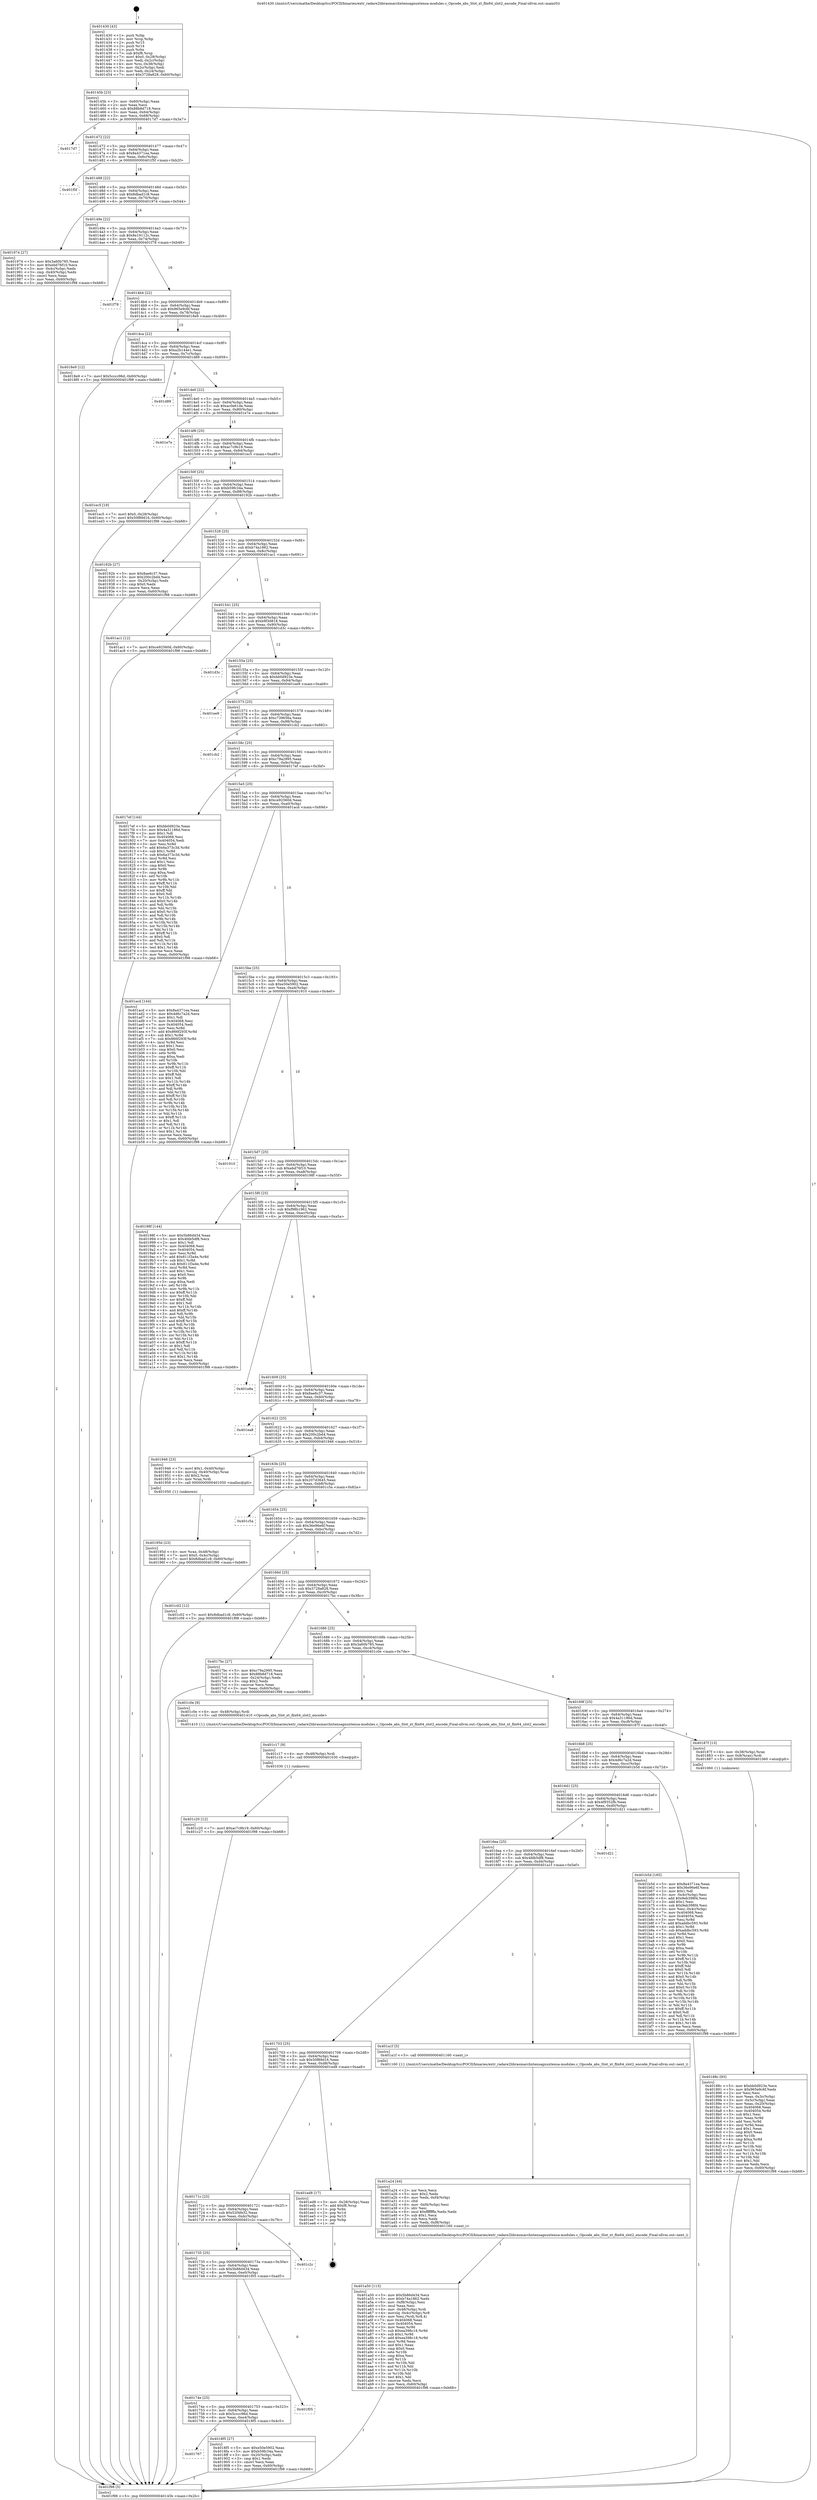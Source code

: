 digraph "0x401430" {
  label = "0x401430 (/mnt/c/Users/mathe/Desktop/tcc/POCII/binaries/extr_radare2librasmarchxtensagnuxtensa-modules.c_Opcode_abs_Slot_xt_flix64_slot2_encode_Final-ollvm.out::main(0))"
  labelloc = "t"
  node[shape=record]

  Entry [label="",width=0.3,height=0.3,shape=circle,fillcolor=black,style=filled]
  "0x40145b" [label="{
     0x40145b [23]\l
     | [instrs]\l
     &nbsp;&nbsp;0x40145b \<+3\>: mov -0x60(%rbp),%eax\l
     &nbsp;&nbsp;0x40145e \<+2\>: mov %eax,%ecx\l
     &nbsp;&nbsp;0x401460 \<+6\>: sub $0x88b8d718,%ecx\l
     &nbsp;&nbsp;0x401466 \<+3\>: mov %eax,-0x64(%rbp)\l
     &nbsp;&nbsp;0x401469 \<+3\>: mov %ecx,-0x68(%rbp)\l
     &nbsp;&nbsp;0x40146c \<+6\>: je 00000000004017d7 \<main+0x3a7\>\l
  }"]
  "0x4017d7" [label="{
     0x4017d7\l
  }", style=dashed]
  "0x401472" [label="{
     0x401472 [22]\l
     | [instrs]\l
     &nbsp;&nbsp;0x401472 \<+5\>: jmp 0000000000401477 \<main+0x47\>\l
     &nbsp;&nbsp;0x401477 \<+3\>: mov -0x64(%rbp),%eax\l
     &nbsp;&nbsp;0x40147a \<+5\>: sub $0x8a4371ea,%eax\l
     &nbsp;&nbsp;0x40147f \<+3\>: mov %eax,-0x6c(%rbp)\l
     &nbsp;&nbsp;0x401482 \<+6\>: je 0000000000401f5f \<main+0xb2f\>\l
  }"]
  Exit [label="",width=0.3,height=0.3,shape=circle,fillcolor=black,style=filled,peripheries=2]
  "0x401f5f" [label="{
     0x401f5f\l
  }", style=dashed]
  "0x401488" [label="{
     0x401488 [22]\l
     | [instrs]\l
     &nbsp;&nbsp;0x401488 \<+5\>: jmp 000000000040148d \<main+0x5d\>\l
     &nbsp;&nbsp;0x40148d \<+3\>: mov -0x64(%rbp),%eax\l
     &nbsp;&nbsp;0x401490 \<+5\>: sub $0x8dbad1c8,%eax\l
     &nbsp;&nbsp;0x401495 \<+3\>: mov %eax,-0x70(%rbp)\l
     &nbsp;&nbsp;0x401498 \<+6\>: je 0000000000401974 \<main+0x544\>\l
  }"]
  "0x401c20" [label="{
     0x401c20 [12]\l
     | [instrs]\l
     &nbsp;&nbsp;0x401c20 \<+7\>: movl $0xac7c9b19,-0x60(%rbp)\l
     &nbsp;&nbsp;0x401c27 \<+5\>: jmp 0000000000401f98 \<main+0xb68\>\l
  }"]
  "0x401974" [label="{
     0x401974 [27]\l
     | [instrs]\l
     &nbsp;&nbsp;0x401974 \<+5\>: mov $0x3a60b785,%eax\l
     &nbsp;&nbsp;0x401979 \<+5\>: mov $0xebd76f10,%ecx\l
     &nbsp;&nbsp;0x40197e \<+3\>: mov -0x4c(%rbp),%edx\l
     &nbsp;&nbsp;0x401981 \<+3\>: cmp -0x40(%rbp),%edx\l
     &nbsp;&nbsp;0x401984 \<+3\>: cmovl %ecx,%eax\l
     &nbsp;&nbsp;0x401987 \<+3\>: mov %eax,-0x60(%rbp)\l
     &nbsp;&nbsp;0x40198a \<+5\>: jmp 0000000000401f98 \<main+0xb68\>\l
  }"]
  "0x40149e" [label="{
     0x40149e [22]\l
     | [instrs]\l
     &nbsp;&nbsp;0x40149e \<+5\>: jmp 00000000004014a3 \<main+0x73\>\l
     &nbsp;&nbsp;0x4014a3 \<+3\>: mov -0x64(%rbp),%eax\l
     &nbsp;&nbsp;0x4014a6 \<+5\>: sub $0x8e19112c,%eax\l
     &nbsp;&nbsp;0x4014ab \<+3\>: mov %eax,-0x74(%rbp)\l
     &nbsp;&nbsp;0x4014ae \<+6\>: je 0000000000401f78 \<main+0xb48\>\l
  }"]
  "0x401c17" [label="{
     0x401c17 [9]\l
     | [instrs]\l
     &nbsp;&nbsp;0x401c17 \<+4\>: mov -0x48(%rbp),%rdi\l
     &nbsp;&nbsp;0x401c1b \<+5\>: call 0000000000401030 \<free@plt\>\l
     | [calls]\l
     &nbsp;&nbsp;0x401030 \{1\} (unknown)\l
  }"]
  "0x401f78" [label="{
     0x401f78\l
  }", style=dashed]
  "0x4014b4" [label="{
     0x4014b4 [22]\l
     | [instrs]\l
     &nbsp;&nbsp;0x4014b4 \<+5\>: jmp 00000000004014b9 \<main+0x89\>\l
     &nbsp;&nbsp;0x4014b9 \<+3\>: mov -0x64(%rbp),%eax\l
     &nbsp;&nbsp;0x4014bc \<+5\>: sub $0x965e9c6f,%eax\l
     &nbsp;&nbsp;0x4014c1 \<+3\>: mov %eax,-0x78(%rbp)\l
     &nbsp;&nbsp;0x4014c4 \<+6\>: je 00000000004018e9 \<main+0x4b9\>\l
  }"]
  "0x401a50" [label="{
     0x401a50 [113]\l
     | [instrs]\l
     &nbsp;&nbsp;0x401a50 \<+5\>: mov $0x5b86d434,%ecx\l
     &nbsp;&nbsp;0x401a55 \<+5\>: mov $0xb74a1862,%edx\l
     &nbsp;&nbsp;0x401a5a \<+6\>: mov -0xf8(%rbp),%esi\l
     &nbsp;&nbsp;0x401a60 \<+3\>: imul %eax,%esi\l
     &nbsp;&nbsp;0x401a63 \<+4\>: mov -0x48(%rbp),%rdi\l
     &nbsp;&nbsp;0x401a67 \<+4\>: movslq -0x4c(%rbp),%r8\l
     &nbsp;&nbsp;0x401a6b \<+4\>: mov %esi,(%rdi,%r8,4)\l
     &nbsp;&nbsp;0x401a6f \<+7\>: mov 0x404068,%eax\l
     &nbsp;&nbsp;0x401a76 \<+7\>: mov 0x404054,%esi\l
     &nbsp;&nbsp;0x401a7d \<+3\>: mov %eax,%r9d\l
     &nbsp;&nbsp;0x401a80 \<+7\>: sub $0xea398c18,%r9d\l
     &nbsp;&nbsp;0x401a87 \<+4\>: sub $0x1,%r9d\l
     &nbsp;&nbsp;0x401a8b \<+7\>: add $0xea398c18,%r9d\l
     &nbsp;&nbsp;0x401a92 \<+4\>: imul %r9d,%eax\l
     &nbsp;&nbsp;0x401a96 \<+3\>: and $0x1,%eax\l
     &nbsp;&nbsp;0x401a99 \<+3\>: cmp $0x0,%eax\l
     &nbsp;&nbsp;0x401a9c \<+4\>: sete %r10b\l
     &nbsp;&nbsp;0x401aa0 \<+3\>: cmp $0xa,%esi\l
     &nbsp;&nbsp;0x401aa3 \<+4\>: setl %r11b\l
     &nbsp;&nbsp;0x401aa7 \<+3\>: mov %r10b,%bl\l
     &nbsp;&nbsp;0x401aaa \<+3\>: and %r11b,%bl\l
     &nbsp;&nbsp;0x401aad \<+3\>: xor %r11b,%r10b\l
     &nbsp;&nbsp;0x401ab0 \<+3\>: or %r10b,%bl\l
     &nbsp;&nbsp;0x401ab3 \<+3\>: test $0x1,%bl\l
     &nbsp;&nbsp;0x401ab6 \<+3\>: cmovne %edx,%ecx\l
     &nbsp;&nbsp;0x401ab9 \<+3\>: mov %ecx,-0x60(%rbp)\l
     &nbsp;&nbsp;0x401abc \<+5\>: jmp 0000000000401f98 \<main+0xb68\>\l
  }"]
  "0x4018e9" [label="{
     0x4018e9 [12]\l
     | [instrs]\l
     &nbsp;&nbsp;0x4018e9 \<+7\>: movl $0x5cccc96d,-0x60(%rbp)\l
     &nbsp;&nbsp;0x4018f0 \<+5\>: jmp 0000000000401f98 \<main+0xb68\>\l
  }"]
  "0x4014ca" [label="{
     0x4014ca [22]\l
     | [instrs]\l
     &nbsp;&nbsp;0x4014ca \<+5\>: jmp 00000000004014cf \<main+0x9f\>\l
     &nbsp;&nbsp;0x4014cf \<+3\>: mov -0x64(%rbp),%eax\l
     &nbsp;&nbsp;0x4014d2 \<+5\>: sub $0xa2b144e1,%eax\l
     &nbsp;&nbsp;0x4014d7 \<+3\>: mov %eax,-0x7c(%rbp)\l
     &nbsp;&nbsp;0x4014da \<+6\>: je 0000000000401d89 \<main+0x959\>\l
  }"]
  "0x401a24" [label="{
     0x401a24 [44]\l
     | [instrs]\l
     &nbsp;&nbsp;0x401a24 \<+2\>: xor %ecx,%ecx\l
     &nbsp;&nbsp;0x401a26 \<+5\>: mov $0x2,%edx\l
     &nbsp;&nbsp;0x401a2b \<+6\>: mov %edx,-0xf4(%rbp)\l
     &nbsp;&nbsp;0x401a31 \<+1\>: cltd\l
     &nbsp;&nbsp;0x401a32 \<+6\>: mov -0xf4(%rbp),%esi\l
     &nbsp;&nbsp;0x401a38 \<+2\>: idiv %esi\l
     &nbsp;&nbsp;0x401a3a \<+6\>: imul $0xfffffffe,%edx,%edx\l
     &nbsp;&nbsp;0x401a40 \<+3\>: sub $0x1,%ecx\l
     &nbsp;&nbsp;0x401a43 \<+2\>: sub %ecx,%edx\l
     &nbsp;&nbsp;0x401a45 \<+6\>: mov %edx,-0xf8(%rbp)\l
     &nbsp;&nbsp;0x401a4b \<+5\>: call 0000000000401160 \<next_i\>\l
     | [calls]\l
     &nbsp;&nbsp;0x401160 \{1\} (/mnt/c/Users/mathe/Desktop/tcc/POCII/binaries/extr_radare2librasmarchxtensagnuxtensa-modules.c_Opcode_abs_Slot_xt_flix64_slot2_encode_Final-ollvm.out::next_i)\l
  }"]
  "0x401d89" [label="{
     0x401d89\l
  }", style=dashed]
  "0x4014e0" [label="{
     0x4014e0 [22]\l
     | [instrs]\l
     &nbsp;&nbsp;0x4014e0 \<+5\>: jmp 00000000004014e5 \<main+0xb5\>\l
     &nbsp;&nbsp;0x4014e5 \<+3\>: mov -0x64(%rbp),%eax\l
     &nbsp;&nbsp;0x4014e8 \<+5\>: sub $0xac0e61de,%eax\l
     &nbsp;&nbsp;0x4014ed \<+3\>: mov %eax,-0x80(%rbp)\l
     &nbsp;&nbsp;0x4014f0 \<+6\>: je 0000000000401e7e \<main+0xa4e\>\l
  }"]
  "0x40195d" [label="{
     0x40195d [23]\l
     | [instrs]\l
     &nbsp;&nbsp;0x40195d \<+4\>: mov %rax,-0x48(%rbp)\l
     &nbsp;&nbsp;0x401961 \<+7\>: movl $0x0,-0x4c(%rbp)\l
     &nbsp;&nbsp;0x401968 \<+7\>: movl $0x8dbad1c8,-0x60(%rbp)\l
     &nbsp;&nbsp;0x40196f \<+5\>: jmp 0000000000401f98 \<main+0xb68\>\l
  }"]
  "0x401e7e" [label="{
     0x401e7e\l
  }", style=dashed]
  "0x4014f6" [label="{
     0x4014f6 [25]\l
     | [instrs]\l
     &nbsp;&nbsp;0x4014f6 \<+5\>: jmp 00000000004014fb \<main+0xcb\>\l
     &nbsp;&nbsp;0x4014fb \<+3\>: mov -0x64(%rbp),%eax\l
     &nbsp;&nbsp;0x4014fe \<+5\>: sub $0xac7c9b19,%eax\l
     &nbsp;&nbsp;0x401503 \<+6\>: mov %eax,-0x84(%rbp)\l
     &nbsp;&nbsp;0x401509 \<+6\>: je 0000000000401ec5 \<main+0xa95\>\l
  }"]
  "0x401767" [label="{
     0x401767\l
  }", style=dashed]
  "0x401ec5" [label="{
     0x401ec5 [19]\l
     | [instrs]\l
     &nbsp;&nbsp;0x401ec5 \<+7\>: movl $0x0,-0x28(%rbp)\l
     &nbsp;&nbsp;0x401ecc \<+7\>: movl $0x50f89d16,-0x60(%rbp)\l
     &nbsp;&nbsp;0x401ed3 \<+5\>: jmp 0000000000401f98 \<main+0xb68\>\l
  }"]
  "0x40150f" [label="{
     0x40150f [25]\l
     | [instrs]\l
     &nbsp;&nbsp;0x40150f \<+5\>: jmp 0000000000401514 \<main+0xe4\>\l
     &nbsp;&nbsp;0x401514 \<+3\>: mov -0x64(%rbp),%eax\l
     &nbsp;&nbsp;0x401517 \<+5\>: sub $0xb59fc34a,%eax\l
     &nbsp;&nbsp;0x40151c \<+6\>: mov %eax,-0x88(%rbp)\l
     &nbsp;&nbsp;0x401522 \<+6\>: je 000000000040192b \<main+0x4fb\>\l
  }"]
  "0x4018f5" [label="{
     0x4018f5 [27]\l
     | [instrs]\l
     &nbsp;&nbsp;0x4018f5 \<+5\>: mov $0xe50e5902,%eax\l
     &nbsp;&nbsp;0x4018fa \<+5\>: mov $0xb59fc34a,%ecx\l
     &nbsp;&nbsp;0x4018ff \<+3\>: mov -0x20(%rbp),%edx\l
     &nbsp;&nbsp;0x401902 \<+3\>: cmp $0x1,%edx\l
     &nbsp;&nbsp;0x401905 \<+3\>: cmovl %ecx,%eax\l
     &nbsp;&nbsp;0x401908 \<+3\>: mov %eax,-0x60(%rbp)\l
     &nbsp;&nbsp;0x40190b \<+5\>: jmp 0000000000401f98 \<main+0xb68\>\l
  }"]
  "0x40192b" [label="{
     0x40192b [27]\l
     | [instrs]\l
     &nbsp;&nbsp;0x40192b \<+5\>: mov $0x8ae6c37,%eax\l
     &nbsp;&nbsp;0x401930 \<+5\>: mov $0x200c2bd4,%ecx\l
     &nbsp;&nbsp;0x401935 \<+3\>: mov -0x20(%rbp),%edx\l
     &nbsp;&nbsp;0x401938 \<+3\>: cmp $0x0,%edx\l
     &nbsp;&nbsp;0x40193b \<+3\>: cmove %ecx,%eax\l
     &nbsp;&nbsp;0x40193e \<+3\>: mov %eax,-0x60(%rbp)\l
     &nbsp;&nbsp;0x401941 \<+5\>: jmp 0000000000401f98 \<main+0xb68\>\l
  }"]
  "0x401528" [label="{
     0x401528 [25]\l
     | [instrs]\l
     &nbsp;&nbsp;0x401528 \<+5\>: jmp 000000000040152d \<main+0xfd\>\l
     &nbsp;&nbsp;0x40152d \<+3\>: mov -0x64(%rbp),%eax\l
     &nbsp;&nbsp;0x401530 \<+5\>: sub $0xb74a1862,%eax\l
     &nbsp;&nbsp;0x401535 \<+6\>: mov %eax,-0x8c(%rbp)\l
     &nbsp;&nbsp;0x40153b \<+6\>: je 0000000000401ac1 \<main+0x691\>\l
  }"]
  "0x40174e" [label="{
     0x40174e [25]\l
     | [instrs]\l
     &nbsp;&nbsp;0x40174e \<+5\>: jmp 0000000000401753 \<main+0x323\>\l
     &nbsp;&nbsp;0x401753 \<+3\>: mov -0x64(%rbp),%eax\l
     &nbsp;&nbsp;0x401756 \<+5\>: sub $0x5cccc96d,%eax\l
     &nbsp;&nbsp;0x40175b \<+6\>: mov %eax,-0xe4(%rbp)\l
     &nbsp;&nbsp;0x401761 \<+6\>: je 00000000004018f5 \<main+0x4c5\>\l
  }"]
  "0x401ac1" [label="{
     0x401ac1 [12]\l
     | [instrs]\l
     &nbsp;&nbsp;0x401ac1 \<+7\>: movl $0xce92560d,-0x60(%rbp)\l
     &nbsp;&nbsp;0x401ac8 \<+5\>: jmp 0000000000401f98 \<main+0xb68\>\l
  }"]
  "0x401541" [label="{
     0x401541 [25]\l
     | [instrs]\l
     &nbsp;&nbsp;0x401541 \<+5\>: jmp 0000000000401546 \<main+0x116\>\l
     &nbsp;&nbsp;0x401546 \<+3\>: mov -0x64(%rbp),%eax\l
     &nbsp;&nbsp;0x401549 \<+5\>: sub $0xb9f3d818,%eax\l
     &nbsp;&nbsp;0x40154e \<+6\>: mov %eax,-0x90(%rbp)\l
     &nbsp;&nbsp;0x401554 \<+6\>: je 0000000000401d3c \<main+0x90c\>\l
  }"]
  "0x401f05" [label="{
     0x401f05\l
  }", style=dashed]
  "0x401d3c" [label="{
     0x401d3c\l
  }", style=dashed]
  "0x40155a" [label="{
     0x40155a [25]\l
     | [instrs]\l
     &nbsp;&nbsp;0x40155a \<+5\>: jmp 000000000040155f \<main+0x12f\>\l
     &nbsp;&nbsp;0x40155f \<+3\>: mov -0x64(%rbp),%eax\l
     &nbsp;&nbsp;0x401562 \<+5\>: sub $0xbb0d923e,%eax\l
     &nbsp;&nbsp;0x401567 \<+6\>: mov %eax,-0x94(%rbp)\l
     &nbsp;&nbsp;0x40156d \<+6\>: je 0000000000401ee9 \<main+0xab9\>\l
  }"]
  "0x401735" [label="{
     0x401735 [25]\l
     | [instrs]\l
     &nbsp;&nbsp;0x401735 \<+5\>: jmp 000000000040173a \<main+0x30a\>\l
     &nbsp;&nbsp;0x40173a \<+3\>: mov -0x64(%rbp),%eax\l
     &nbsp;&nbsp;0x40173d \<+5\>: sub $0x5b86d434,%eax\l
     &nbsp;&nbsp;0x401742 \<+6\>: mov %eax,-0xe0(%rbp)\l
     &nbsp;&nbsp;0x401748 \<+6\>: je 0000000000401f05 \<main+0xad5\>\l
  }"]
  "0x401ee9" [label="{
     0x401ee9\l
  }", style=dashed]
  "0x401573" [label="{
     0x401573 [25]\l
     | [instrs]\l
     &nbsp;&nbsp;0x401573 \<+5\>: jmp 0000000000401578 \<main+0x148\>\l
     &nbsp;&nbsp;0x401578 \<+3\>: mov -0x64(%rbp),%eax\l
     &nbsp;&nbsp;0x40157b \<+5\>: sub $0xc739656a,%eax\l
     &nbsp;&nbsp;0x401580 \<+6\>: mov %eax,-0x98(%rbp)\l
     &nbsp;&nbsp;0x401586 \<+6\>: je 0000000000401cb2 \<main+0x882\>\l
  }"]
  "0x401c2c" [label="{
     0x401c2c\l
  }", style=dashed]
  "0x401cb2" [label="{
     0x401cb2\l
  }", style=dashed]
  "0x40158c" [label="{
     0x40158c [25]\l
     | [instrs]\l
     &nbsp;&nbsp;0x40158c \<+5\>: jmp 0000000000401591 \<main+0x161\>\l
     &nbsp;&nbsp;0x401591 \<+3\>: mov -0x64(%rbp),%eax\l
     &nbsp;&nbsp;0x401594 \<+5\>: sub $0xc79a2995,%eax\l
     &nbsp;&nbsp;0x401599 \<+6\>: mov %eax,-0x9c(%rbp)\l
     &nbsp;&nbsp;0x40159f \<+6\>: je 00000000004017ef \<main+0x3bf\>\l
  }"]
  "0x40171c" [label="{
     0x40171c [25]\l
     | [instrs]\l
     &nbsp;&nbsp;0x40171c \<+5\>: jmp 0000000000401721 \<main+0x2f1\>\l
     &nbsp;&nbsp;0x401721 \<+3\>: mov -0x64(%rbp),%eax\l
     &nbsp;&nbsp;0x401724 \<+5\>: sub $0x52f4fe32,%eax\l
     &nbsp;&nbsp;0x401729 \<+6\>: mov %eax,-0xdc(%rbp)\l
     &nbsp;&nbsp;0x40172f \<+6\>: je 0000000000401c2c \<main+0x7fc\>\l
  }"]
  "0x4017ef" [label="{
     0x4017ef [144]\l
     | [instrs]\l
     &nbsp;&nbsp;0x4017ef \<+5\>: mov $0xbb0d923e,%eax\l
     &nbsp;&nbsp;0x4017f4 \<+5\>: mov $0x4a31186d,%ecx\l
     &nbsp;&nbsp;0x4017f9 \<+2\>: mov $0x1,%dl\l
     &nbsp;&nbsp;0x4017fb \<+7\>: mov 0x404068,%esi\l
     &nbsp;&nbsp;0x401802 \<+7\>: mov 0x404054,%edi\l
     &nbsp;&nbsp;0x401809 \<+3\>: mov %esi,%r8d\l
     &nbsp;&nbsp;0x40180c \<+7\>: add $0x6a373c3d,%r8d\l
     &nbsp;&nbsp;0x401813 \<+4\>: sub $0x1,%r8d\l
     &nbsp;&nbsp;0x401817 \<+7\>: sub $0x6a373c3d,%r8d\l
     &nbsp;&nbsp;0x40181e \<+4\>: imul %r8d,%esi\l
     &nbsp;&nbsp;0x401822 \<+3\>: and $0x1,%esi\l
     &nbsp;&nbsp;0x401825 \<+3\>: cmp $0x0,%esi\l
     &nbsp;&nbsp;0x401828 \<+4\>: sete %r9b\l
     &nbsp;&nbsp;0x40182c \<+3\>: cmp $0xa,%edi\l
     &nbsp;&nbsp;0x40182f \<+4\>: setl %r10b\l
     &nbsp;&nbsp;0x401833 \<+3\>: mov %r9b,%r11b\l
     &nbsp;&nbsp;0x401836 \<+4\>: xor $0xff,%r11b\l
     &nbsp;&nbsp;0x40183a \<+3\>: mov %r10b,%bl\l
     &nbsp;&nbsp;0x40183d \<+3\>: xor $0xff,%bl\l
     &nbsp;&nbsp;0x401840 \<+3\>: xor $0x0,%dl\l
     &nbsp;&nbsp;0x401843 \<+3\>: mov %r11b,%r14b\l
     &nbsp;&nbsp;0x401846 \<+4\>: and $0x0,%r14b\l
     &nbsp;&nbsp;0x40184a \<+3\>: and %dl,%r9b\l
     &nbsp;&nbsp;0x40184d \<+3\>: mov %bl,%r15b\l
     &nbsp;&nbsp;0x401850 \<+4\>: and $0x0,%r15b\l
     &nbsp;&nbsp;0x401854 \<+3\>: and %dl,%r10b\l
     &nbsp;&nbsp;0x401857 \<+3\>: or %r9b,%r14b\l
     &nbsp;&nbsp;0x40185a \<+3\>: or %r10b,%r15b\l
     &nbsp;&nbsp;0x40185d \<+3\>: xor %r15b,%r14b\l
     &nbsp;&nbsp;0x401860 \<+3\>: or %bl,%r11b\l
     &nbsp;&nbsp;0x401863 \<+4\>: xor $0xff,%r11b\l
     &nbsp;&nbsp;0x401867 \<+3\>: or $0x0,%dl\l
     &nbsp;&nbsp;0x40186a \<+3\>: and %dl,%r11b\l
     &nbsp;&nbsp;0x40186d \<+3\>: or %r11b,%r14b\l
     &nbsp;&nbsp;0x401870 \<+4\>: test $0x1,%r14b\l
     &nbsp;&nbsp;0x401874 \<+3\>: cmovne %ecx,%eax\l
     &nbsp;&nbsp;0x401877 \<+3\>: mov %eax,-0x60(%rbp)\l
     &nbsp;&nbsp;0x40187a \<+5\>: jmp 0000000000401f98 \<main+0xb68\>\l
  }"]
  "0x4015a5" [label="{
     0x4015a5 [25]\l
     | [instrs]\l
     &nbsp;&nbsp;0x4015a5 \<+5\>: jmp 00000000004015aa \<main+0x17a\>\l
     &nbsp;&nbsp;0x4015aa \<+3\>: mov -0x64(%rbp),%eax\l
     &nbsp;&nbsp;0x4015ad \<+5\>: sub $0xce92560d,%eax\l
     &nbsp;&nbsp;0x4015b2 \<+6\>: mov %eax,-0xa0(%rbp)\l
     &nbsp;&nbsp;0x4015b8 \<+6\>: je 0000000000401acd \<main+0x69d\>\l
  }"]
  "0x401ed8" [label="{
     0x401ed8 [17]\l
     | [instrs]\l
     &nbsp;&nbsp;0x401ed8 \<+3\>: mov -0x28(%rbp),%eax\l
     &nbsp;&nbsp;0x401edb \<+7\>: add $0xf8,%rsp\l
     &nbsp;&nbsp;0x401ee2 \<+1\>: pop %rbx\l
     &nbsp;&nbsp;0x401ee3 \<+2\>: pop %r14\l
     &nbsp;&nbsp;0x401ee5 \<+2\>: pop %r15\l
     &nbsp;&nbsp;0x401ee7 \<+1\>: pop %rbp\l
     &nbsp;&nbsp;0x401ee8 \<+1\>: ret\l
  }"]
  "0x401acd" [label="{
     0x401acd [144]\l
     | [instrs]\l
     &nbsp;&nbsp;0x401acd \<+5\>: mov $0x8a4371ea,%eax\l
     &nbsp;&nbsp;0x401ad2 \<+5\>: mov $0x4d6c7a2d,%ecx\l
     &nbsp;&nbsp;0x401ad7 \<+2\>: mov $0x1,%dl\l
     &nbsp;&nbsp;0x401ad9 \<+7\>: mov 0x404068,%esi\l
     &nbsp;&nbsp;0x401ae0 \<+7\>: mov 0x404054,%edi\l
     &nbsp;&nbsp;0x401ae7 \<+3\>: mov %esi,%r8d\l
     &nbsp;&nbsp;0x401aea \<+7\>: add $0x866f293f,%r8d\l
     &nbsp;&nbsp;0x401af1 \<+4\>: sub $0x1,%r8d\l
     &nbsp;&nbsp;0x401af5 \<+7\>: sub $0x866f293f,%r8d\l
     &nbsp;&nbsp;0x401afc \<+4\>: imul %r8d,%esi\l
     &nbsp;&nbsp;0x401b00 \<+3\>: and $0x1,%esi\l
     &nbsp;&nbsp;0x401b03 \<+3\>: cmp $0x0,%esi\l
     &nbsp;&nbsp;0x401b06 \<+4\>: sete %r9b\l
     &nbsp;&nbsp;0x401b0a \<+3\>: cmp $0xa,%edi\l
     &nbsp;&nbsp;0x401b0d \<+4\>: setl %r10b\l
     &nbsp;&nbsp;0x401b11 \<+3\>: mov %r9b,%r11b\l
     &nbsp;&nbsp;0x401b14 \<+4\>: xor $0xff,%r11b\l
     &nbsp;&nbsp;0x401b18 \<+3\>: mov %r10b,%bl\l
     &nbsp;&nbsp;0x401b1b \<+3\>: xor $0xff,%bl\l
     &nbsp;&nbsp;0x401b1e \<+3\>: xor $0x1,%dl\l
     &nbsp;&nbsp;0x401b21 \<+3\>: mov %r11b,%r14b\l
     &nbsp;&nbsp;0x401b24 \<+4\>: and $0xff,%r14b\l
     &nbsp;&nbsp;0x401b28 \<+3\>: and %dl,%r9b\l
     &nbsp;&nbsp;0x401b2b \<+3\>: mov %bl,%r15b\l
     &nbsp;&nbsp;0x401b2e \<+4\>: and $0xff,%r15b\l
     &nbsp;&nbsp;0x401b32 \<+3\>: and %dl,%r10b\l
     &nbsp;&nbsp;0x401b35 \<+3\>: or %r9b,%r14b\l
     &nbsp;&nbsp;0x401b38 \<+3\>: or %r10b,%r15b\l
     &nbsp;&nbsp;0x401b3b \<+3\>: xor %r15b,%r14b\l
     &nbsp;&nbsp;0x401b3e \<+3\>: or %bl,%r11b\l
     &nbsp;&nbsp;0x401b41 \<+4\>: xor $0xff,%r11b\l
     &nbsp;&nbsp;0x401b45 \<+3\>: or $0x1,%dl\l
     &nbsp;&nbsp;0x401b48 \<+3\>: and %dl,%r11b\l
     &nbsp;&nbsp;0x401b4b \<+3\>: or %r11b,%r14b\l
     &nbsp;&nbsp;0x401b4e \<+4\>: test $0x1,%r14b\l
     &nbsp;&nbsp;0x401b52 \<+3\>: cmovne %ecx,%eax\l
     &nbsp;&nbsp;0x401b55 \<+3\>: mov %eax,-0x60(%rbp)\l
     &nbsp;&nbsp;0x401b58 \<+5\>: jmp 0000000000401f98 \<main+0xb68\>\l
  }"]
  "0x4015be" [label="{
     0x4015be [25]\l
     | [instrs]\l
     &nbsp;&nbsp;0x4015be \<+5\>: jmp 00000000004015c3 \<main+0x193\>\l
     &nbsp;&nbsp;0x4015c3 \<+3\>: mov -0x64(%rbp),%eax\l
     &nbsp;&nbsp;0x4015c6 \<+5\>: sub $0xe50e5902,%eax\l
     &nbsp;&nbsp;0x4015cb \<+6\>: mov %eax,-0xa4(%rbp)\l
     &nbsp;&nbsp;0x4015d1 \<+6\>: je 0000000000401910 \<main+0x4e0\>\l
  }"]
  "0x401703" [label="{
     0x401703 [25]\l
     | [instrs]\l
     &nbsp;&nbsp;0x401703 \<+5\>: jmp 0000000000401708 \<main+0x2d8\>\l
     &nbsp;&nbsp;0x401708 \<+3\>: mov -0x64(%rbp),%eax\l
     &nbsp;&nbsp;0x40170b \<+5\>: sub $0x50f89d16,%eax\l
     &nbsp;&nbsp;0x401710 \<+6\>: mov %eax,-0xd8(%rbp)\l
     &nbsp;&nbsp;0x401716 \<+6\>: je 0000000000401ed8 \<main+0xaa8\>\l
  }"]
  "0x401910" [label="{
     0x401910\l
  }", style=dashed]
  "0x4015d7" [label="{
     0x4015d7 [25]\l
     | [instrs]\l
     &nbsp;&nbsp;0x4015d7 \<+5\>: jmp 00000000004015dc \<main+0x1ac\>\l
     &nbsp;&nbsp;0x4015dc \<+3\>: mov -0x64(%rbp),%eax\l
     &nbsp;&nbsp;0x4015df \<+5\>: sub $0xebd76f10,%eax\l
     &nbsp;&nbsp;0x4015e4 \<+6\>: mov %eax,-0xa8(%rbp)\l
     &nbsp;&nbsp;0x4015ea \<+6\>: je 000000000040198f \<main+0x55f\>\l
  }"]
  "0x401a1f" [label="{
     0x401a1f [5]\l
     | [instrs]\l
     &nbsp;&nbsp;0x401a1f \<+5\>: call 0000000000401160 \<next_i\>\l
     | [calls]\l
     &nbsp;&nbsp;0x401160 \{1\} (/mnt/c/Users/mathe/Desktop/tcc/POCII/binaries/extr_radare2librasmarchxtensagnuxtensa-modules.c_Opcode_abs_Slot_xt_flix64_slot2_encode_Final-ollvm.out::next_i)\l
  }"]
  "0x40198f" [label="{
     0x40198f [144]\l
     | [instrs]\l
     &nbsp;&nbsp;0x40198f \<+5\>: mov $0x5b86d434,%eax\l
     &nbsp;&nbsp;0x401994 \<+5\>: mov $0x4fdb5df8,%ecx\l
     &nbsp;&nbsp;0x401999 \<+2\>: mov $0x1,%dl\l
     &nbsp;&nbsp;0x40199b \<+7\>: mov 0x404068,%esi\l
     &nbsp;&nbsp;0x4019a2 \<+7\>: mov 0x404054,%edi\l
     &nbsp;&nbsp;0x4019a9 \<+3\>: mov %esi,%r8d\l
     &nbsp;&nbsp;0x4019ac \<+7\>: add $0x811f3a4e,%r8d\l
     &nbsp;&nbsp;0x4019b3 \<+4\>: sub $0x1,%r8d\l
     &nbsp;&nbsp;0x4019b7 \<+7\>: sub $0x811f3a4e,%r8d\l
     &nbsp;&nbsp;0x4019be \<+4\>: imul %r8d,%esi\l
     &nbsp;&nbsp;0x4019c2 \<+3\>: and $0x1,%esi\l
     &nbsp;&nbsp;0x4019c5 \<+3\>: cmp $0x0,%esi\l
     &nbsp;&nbsp;0x4019c8 \<+4\>: sete %r9b\l
     &nbsp;&nbsp;0x4019cc \<+3\>: cmp $0xa,%edi\l
     &nbsp;&nbsp;0x4019cf \<+4\>: setl %r10b\l
     &nbsp;&nbsp;0x4019d3 \<+3\>: mov %r9b,%r11b\l
     &nbsp;&nbsp;0x4019d6 \<+4\>: xor $0xff,%r11b\l
     &nbsp;&nbsp;0x4019da \<+3\>: mov %r10b,%bl\l
     &nbsp;&nbsp;0x4019dd \<+3\>: xor $0xff,%bl\l
     &nbsp;&nbsp;0x4019e0 \<+3\>: xor $0x1,%dl\l
     &nbsp;&nbsp;0x4019e3 \<+3\>: mov %r11b,%r14b\l
     &nbsp;&nbsp;0x4019e6 \<+4\>: and $0xff,%r14b\l
     &nbsp;&nbsp;0x4019ea \<+3\>: and %dl,%r9b\l
     &nbsp;&nbsp;0x4019ed \<+3\>: mov %bl,%r15b\l
     &nbsp;&nbsp;0x4019f0 \<+4\>: and $0xff,%r15b\l
     &nbsp;&nbsp;0x4019f4 \<+3\>: and %dl,%r10b\l
     &nbsp;&nbsp;0x4019f7 \<+3\>: or %r9b,%r14b\l
     &nbsp;&nbsp;0x4019fa \<+3\>: or %r10b,%r15b\l
     &nbsp;&nbsp;0x4019fd \<+3\>: xor %r15b,%r14b\l
     &nbsp;&nbsp;0x401a00 \<+3\>: or %bl,%r11b\l
     &nbsp;&nbsp;0x401a03 \<+4\>: xor $0xff,%r11b\l
     &nbsp;&nbsp;0x401a07 \<+3\>: or $0x1,%dl\l
     &nbsp;&nbsp;0x401a0a \<+3\>: and %dl,%r11b\l
     &nbsp;&nbsp;0x401a0d \<+3\>: or %r11b,%r14b\l
     &nbsp;&nbsp;0x401a10 \<+4\>: test $0x1,%r14b\l
     &nbsp;&nbsp;0x401a14 \<+3\>: cmovne %ecx,%eax\l
     &nbsp;&nbsp;0x401a17 \<+3\>: mov %eax,-0x60(%rbp)\l
     &nbsp;&nbsp;0x401a1a \<+5\>: jmp 0000000000401f98 \<main+0xb68\>\l
  }"]
  "0x4015f0" [label="{
     0x4015f0 [25]\l
     | [instrs]\l
     &nbsp;&nbsp;0x4015f0 \<+5\>: jmp 00000000004015f5 \<main+0x1c5\>\l
     &nbsp;&nbsp;0x4015f5 \<+3\>: mov -0x64(%rbp),%eax\l
     &nbsp;&nbsp;0x4015f8 \<+5\>: sub $0xf98b1962,%eax\l
     &nbsp;&nbsp;0x4015fd \<+6\>: mov %eax,-0xac(%rbp)\l
     &nbsp;&nbsp;0x401603 \<+6\>: je 0000000000401e8a \<main+0xa5a\>\l
  }"]
  "0x4016ea" [label="{
     0x4016ea [25]\l
     | [instrs]\l
     &nbsp;&nbsp;0x4016ea \<+5\>: jmp 00000000004016ef \<main+0x2bf\>\l
     &nbsp;&nbsp;0x4016ef \<+3\>: mov -0x64(%rbp),%eax\l
     &nbsp;&nbsp;0x4016f2 \<+5\>: sub $0x4fdb5df8,%eax\l
     &nbsp;&nbsp;0x4016f7 \<+6\>: mov %eax,-0xd4(%rbp)\l
     &nbsp;&nbsp;0x4016fd \<+6\>: je 0000000000401a1f \<main+0x5ef\>\l
  }"]
  "0x401e8a" [label="{
     0x401e8a\l
  }", style=dashed]
  "0x401609" [label="{
     0x401609 [25]\l
     | [instrs]\l
     &nbsp;&nbsp;0x401609 \<+5\>: jmp 000000000040160e \<main+0x1de\>\l
     &nbsp;&nbsp;0x40160e \<+3\>: mov -0x64(%rbp),%eax\l
     &nbsp;&nbsp;0x401611 \<+5\>: sub $0x8ae6c37,%eax\l
     &nbsp;&nbsp;0x401616 \<+6\>: mov %eax,-0xb0(%rbp)\l
     &nbsp;&nbsp;0x40161c \<+6\>: je 0000000000401ea8 \<main+0xa78\>\l
  }"]
  "0x401d21" [label="{
     0x401d21\l
  }", style=dashed]
  "0x401ea8" [label="{
     0x401ea8\l
  }", style=dashed]
  "0x401622" [label="{
     0x401622 [25]\l
     | [instrs]\l
     &nbsp;&nbsp;0x401622 \<+5\>: jmp 0000000000401627 \<main+0x1f7\>\l
     &nbsp;&nbsp;0x401627 \<+3\>: mov -0x64(%rbp),%eax\l
     &nbsp;&nbsp;0x40162a \<+5\>: sub $0x200c2bd4,%eax\l
     &nbsp;&nbsp;0x40162f \<+6\>: mov %eax,-0xb4(%rbp)\l
     &nbsp;&nbsp;0x401635 \<+6\>: je 0000000000401946 \<main+0x516\>\l
  }"]
  "0x4016d1" [label="{
     0x4016d1 [25]\l
     | [instrs]\l
     &nbsp;&nbsp;0x4016d1 \<+5\>: jmp 00000000004016d6 \<main+0x2a6\>\l
     &nbsp;&nbsp;0x4016d6 \<+3\>: mov -0x64(%rbp),%eax\l
     &nbsp;&nbsp;0x4016d9 \<+5\>: sub $0x4f9352fb,%eax\l
     &nbsp;&nbsp;0x4016de \<+6\>: mov %eax,-0xd0(%rbp)\l
     &nbsp;&nbsp;0x4016e4 \<+6\>: je 0000000000401d21 \<main+0x8f1\>\l
  }"]
  "0x401946" [label="{
     0x401946 [23]\l
     | [instrs]\l
     &nbsp;&nbsp;0x401946 \<+7\>: movl $0x1,-0x40(%rbp)\l
     &nbsp;&nbsp;0x40194d \<+4\>: movslq -0x40(%rbp),%rax\l
     &nbsp;&nbsp;0x401951 \<+4\>: shl $0x2,%rax\l
     &nbsp;&nbsp;0x401955 \<+3\>: mov %rax,%rdi\l
     &nbsp;&nbsp;0x401958 \<+5\>: call 0000000000401050 \<malloc@plt\>\l
     | [calls]\l
     &nbsp;&nbsp;0x401050 \{1\} (unknown)\l
  }"]
  "0x40163b" [label="{
     0x40163b [25]\l
     | [instrs]\l
     &nbsp;&nbsp;0x40163b \<+5\>: jmp 0000000000401640 \<main+0x210\>\l
     &nbsp;&nbsp;0x401640 \<+3\>: mov -0x64(%rbp),%eax\l
     &nbsp;&nbsp;0x401643 \<+5\>: sub $0x207d3645,%eax\l
     &nbsp;&nbsp;0x401648 \<+6\>: mov %eax,-0xb8(%rbp)\l
     &nbsp;&nbsp;0x40164e \<+6\>: je 0000000000401c5a \<main+0x82a\>\l
  }"]
  "0x401b5d" [label="{
     0x401b5d [165]\l
     | [instrs]\l
     &nbsp;&nbsp;0x401b5d \<+5\>: mov $0x8a4371ea,%eax\l
     &nbsp;&nbsp;0x401b62 \<+5\>: mov $0x36e96e6f,%ecx\l
     &nbsp;&nbsp;0x401b67 \<+2\>: mov $0x1,%dl\l
     &nbsp;&nbsp;0x401b69 \<+3\>: mov -0x4c(%rbp),%esi\l
     &nbsp;&nbsp;0x401b6c \<+6\>: add $0x9eb398f4,%esi\l
     &nbsp;&nbsp;0x401b72 \<+3\>: add $0x1,%esi\l
     &nbsp;&nbsp;0x401b75 \<+6\>: sub $0x9eb398f4,%esi\l
     &nbsp;&nbsp;0x401b7b \<+3\>: mov %esi,-0x4c(%rbp)\l
     &nbsp;&nbsp;0x401b7e \<+7\>: mov 0x404068,%esi\l
     &nbsp;&nbsp;0x401b85 \<+7\>: mov 0x404054,%edi\l
     &nbsp;&nbsp;0x401b8c \<+3\>: mov %esi,%r8d\l
     &nbsp;&nbsp;0x401b8f \<+7\>: add $0xaddbc593,%r8d\l
     &nbsp;&nbsp;0x401b96 \<+4\>: sub $0x1,%r8d\l
     &nbsp;&nbsp;0x401b9a \<+7\>: sub $0xaddbc593,%r8d\l
     &nbsp;&nbsp;0x401ba1 \<+4\>: imul %r8d,%esi\l
     &nbsp;&nbsp;0x401ba5 \<+3\>: and $0x1,%esi\l
     &nbsp;&nbsp;0x401ba8 \<+3\>: cmp $0x0,%esi\l
     &nbsp;&nbsp;0x401bab \<+4\>: sete %r9b\l
     &nbsp;&nbsp;0x401baf \<+3\>: cmp $0xa,%edi\l
     &nbsp;&nbsp;0x401bb2 \<+4\>: setl %r10b\l
     &nbsp;&nbsp;0x401bb6 \<+3\>: mov %r9b,%r11b\l
     &nbsp;&nbsp;0x401bb9 \<+4\>: xor $0xff,%r11b\l
     &nbsp;&nbsp;0x401bbd \<+3\>: mov %r10b,%bl\l
     &nbsp;&nbsp;0x401bc0 \<+3\>: xor $0xff,%bl\l
     &nbsp;&nbsp;0x401bc3 \<+3\>: xor $0x0,%dl\l
     &nbsp;&nbsp;0x401bc6 \<+3\>: mov %r11b,%r14b\l
     &nbsp;&nbsp;0x401bc9 \<+4\>: and $0x0,%r14b\l
     &nbsp;&nbsp;0x401bcd \<+3\>: and %dl,%r9b\l
     &nbsp;&nbsp;0x401bd0 \<+3\>: mov %bl,%r15b\l
     &nbsp;&nbsp;0x401bd3 \<+4\>: and $0x0,%r15b\l
     &nbsp;&nbsp;0x401bd7 \<+3\>: and %dl,%r10b\l
     &nbsp;&nbsp;0x401bda \<+3\>: or %r9b,%r14b\l
     &nbsp;&nbsp;0x401bdd \<+3\>: or %r10b,%r15b\l
     &nbsp;&nbsp;0x401be0 \<+3\>: xor %r15b,%r14b\l
     &nbsp;&nbsp;0x401be3 \<+3\>: or %bl,%r11b\l
     &nbsp;&nbsp;0x401be6 \<+4\>: xor $0xff,%r11b\l
     &nbsp;&nbsp;0x401bea \<+3\>: or $0x0,%dl\l
     &nbsp;&nbsp;0x401bed \<+3\>: and %dl,%r11b\l
     &nbsp;&nbsp;0x401bf0 \<+3\>: or %r11b,%r14b\l
     &nbsp;&nbsp;0x401bf3 \<+4\>: test $0x1,%r14b\l
     &nbsp;&nbsp;0x401bf7 \<+3\>: cmovne %ecx,%eax\l
     &nbsp;&nbsp;0x401bfa \<+3\>: mov %eax,-0x60(%rbp)\l
     &nbsp;&nbsp;0x401bfd \<+5\>: jmp 0000000000401f98 \<main+0xb68\>\l
  }"]
  "0x401c5a" [label="{
     0x401c5a\l
  }", style=dashed]
  "0x401654" [label="{
     0x401654 [25]\l
     | [instrs]\l
     &nbsp;&nbsp;0x401654 \<+5\>: jmp 0000000000401659 \<main+0x229\>\l
     &nbsp;&nbsp;0x401659 \<+3\>: mov -0x64(%rbp),%eax\l
     &nbsp;&nbsp;0x40165c \<+5\>: sub $0x36e96e6f,%eax\l
     &nbsp;&nbsp;0x401661 \<+6\>: mov %eax,-0xbc(%rbp)\l
     &nbsp;&nbsp;0x401667 \<+6\>: je 0000000000401c02 \<main+0x7d2\>\l
  }"]
  "0x40188c" [label="{
     0x40188c [93]\l
     | [instrs]\l
     &nbsp;&nbsp;0x40188c \<+5\>: mov $0xbb0d923e,%ecx\l
     &nbsp;&nbsp;0x401891 \<+5\>: mov $0x965e9c6f,%edx\l
     &nbsp;&nbsp;0x401896 \<+2\>: xor %esi,%esi\l
     &nbsp;&nbsp;0x401898 \<+3\>: mov %eax,-0x3c(%rbp)\l
     &nbsp;&nbsp;0x40189b \<+3\>: mov -0x3c(%rbp),%eax\l
     &nbsp;&nbsp;0x40189e \<+3\>: mov %eax,-0x20(%rbp)\l
     &nbsp;&nbsp;0x4018a1 \<+7\>: mov 0x404068,%eax\l
     &nbsp;&nbsp;0x4018a8 \<+8\>: mov 0x404054,%r8d\l
     &nbsp;&nbsp;0x4018b0 \<+3\>: sub $0x1,%esi\l
     &nbsp;&nbsp;0x4018b3 \<+3\>: mov %eax,%r9d\l
     &nbsp;&nbsp;0x4018b6 \<+3\>: add %esi,%r9d\l
     &nbsp;&nbsp;0x4018b9 \<+4\>: imul %r9d,%eax\l
     &nbsp;&nbsp;0x4018bd \<+3\>: and $0x1,%eax\l
     &nbsp;&nbsp;0x4018c0 \<+3\>: cmp $0x0,%eax\l
     &nbsp;&nbsp;0x4018c3 \<+4\>: sete %r10b\l
     &nbsp;&nbsp;0x4018c7 \<+4\>: cmp $0xa,%r8d\l
     &nbsp;&nbsp;0x4018cb \<+4\>: setl %r11b\l
     &nbsp;&nbsp;0x4018cf \<+3\>: mov %r10b,%bl\l
     &nbsp;&nbsp;0x4018d2 \<+3\>: and %r11b,%bl\l
     &nbsp;&nbsp;0x4018d5 \<+3\>: xor %r11b,%r10b\l
     &nbsp;&nbsp;0x4018d8 \<+3\>: or %r10b,%bl\l
     &nbsp;&nbsp;0x4018db \<+3\>: test $0x1,%bl\l
     &nbsp;&nbsp;0x4018de \<+3\>: cmovne %edx,%ecx\l
     &nbsp;&nbsp;0x4018e1 \<+3\>: mov %ecx,-0x60(%rbp)\l
     &nbsp;&nbsp;0x4018e4 \<+5\>: jmp 0000000000401f98 \<main+0xb68\>\l
  }"]
  "0x401c02" [label="{
     0x401c02 [12]\l
     | [instrs]\l
     &nbsp;&nbsp;0x401c02 \<+7\>: movl $0x8dbad1c8,-0x60(%rbp)\l
     &nbsp;&nbsp;0x401c09 \<+5\>: jmp 0000000000401f98 \<main+0xb68\>\l
  }"]
  "0x40166d" [label="{
     0x40166d [25]\l
     | [instrs]\l
     &nbsp;&nbsp;0x40166d \<+5\>: jmp 0000000000401672 \<main+0x242\>\l
     &nbsp;&nbsp;0x401672 \<+3\>: mov -0x64(%rbp),%eax\l
     &nbsp;&nbsp;0x401675 \<+5\>: sub $0x3728a828,%eax\l
     &nbsp;&nbsp;0x40167a \<+6\>: mov %eax,-0xc0(%rbp)\l
     &nbsp;&nbsp;0x401680 \<+6\>: je 00000000004017bc \<main+0x38c\>\l
  }"]
  "0x4016b8" [label="{
     0x4016b8 [25]\l
     | [instrs]\l
     &nbsp;&nbsp;0x4016b8 \<+5\>: jmp 00000000004016bd \<main+0x28d\>\l
     &nbsp;&nbsp;0x4016bd \<+3\>: mov -0x64(%rbp),%eax\l
     &nbsp;&nbsp;0x4016c0 \<+5\>: sub $0x4d6c7a2d,%eax\l
     &nbsp;&nbsp;0x4016c5 \<+6\>: mov %eax,-0xcc(%rbp)\l
     &nbsp;&nbsp;0x4016cb \<+6\>: je 0000000000401b5d \<main+0x72d\>\l
  }"]
  "0x4017bc" [label="{
     0x4017bc [27]\l
     | [instrs]\l
     &nbsp;&nbsp;0x4017bc \<+5\>: mov $0xc79a2995,%eax\l
     &nbsp;&nbsp;0x4017c1 \<+5\>: mov $0x88b8d718,%ecx\l
     &nbsp;&nbsp;0x4017c6 \<+3\>: mov -0x24(%rbp),%edx\l
     &nbsp;&nbsp;0x4017c9 \<+3\>: cmp $0x2,%edx\l
     &nbsp;&nbsp;0x4017cc \<+3\>: cmovne %ecx,%eax\l
     &nbsp;&nbsp;0x4017cf \<+3\>: mov %eax,-0x60(%rbp)\l
     &nbsp;&nbsp;0x4017d2 \<+5\>: jmp 0000000000401f98 \<main+0xb68\>\l
  }"]
  "0x401686" [label="{
     0x401686 [25]\l
     | [instrs]\l
     &nbsp;&nbsp;0x401686 \<+5\>: jmp 000000000040168b \<main+0x25b\>\l
     &nbsp;&nbsp;0x40168b \<+3\>: mov -0x64(%rbp),%eax\l
     &nbsp;&nbsp;0x40168e \<+5\>: sub $0x3a60b785,%eax\l
     &nbsp;&nbsp;0x401693 \<+6\>: mov %eax,-0xc4(%rbp)\l
     &nbsp;&nbsp;0x401699 \<+6\>: je 0000000000401c0e \<main+0x7de\>\l
  }"]
  "0x401f98" [label="{
     0x401f98 [5]\l
     | [instrs]\l
     &nbsp;&nbsp;0x401f98 \<+5\>: jmp 000000000040145b \<main+0x2b\>\l
  }"]
  "0x401430" [label="{
     0x401430 [43]\l
     | [instrs]\l
     &nbsp;&nbsp;0x401430 \<+1\>: push %rbp\l
     &nbsp;&nbsp;0x401431 \<+3\>: mov %rsp,%rbp\l
     &nbsp;&nbsp;0x401434 \<+2\>: push %r15\l
     &nbsp;&nbsp;0x401436 \<+2\>: push %r14\l
     &nbsp;&nbsp;0x401438 \<+1\>: push %rbx\l
     &nbsp;&nbsp;0x401439 \<+7\>: sub $0xf8,%rsp\l
     &nbsp;&nbsp;0x401440 \<+7\>: movl $0x0,-0x28(%rbp)\l
     &nbsp;&nbsp;0x401447 \<+3\>: mov %edi,-0x2c(%rbp)\l
     &nbsp;&nbsp;0x40144a \<+4\>: mov %rsi,-0x38(%rbp)\l
     &nbsp;&nbsp;0x40144e \<+3\>: mov -0x2c(%rbp),%edi\l
     &nbsp;&nbsp;0x401451 \<+3\>: mov %edi,-0x24(%rbp)\l
     &nbsp;&nbsp;0x401454 \<+7\>: movl $0x3728a828,-0x60(%rbp)\l
  }"]
  "0x40187f" [label="{
     0x40187f [13]\l
     | [instrs]\l
     &nbsp;&nbsp;0x40187f \<+4\>: mov -0x38(%rbp),%rax\l
     &nbsp;&nbsp;0x401883 \<+4\>: mov 0x8(%rax),%rdi\l
     &nbsp;&nbsp;0x401887 \<+5\>: call 0000000000401060 \<atoi@plt\>\l
     | [calls]\l
     &nbsp;&nbsp;0x401060 \{1\} (unknown)\l
  }"]
  "0x401c0e" [label="{
     0x401c0e [9]\l
     | [instrs]\l
     &nbsp;&nbsp;0x401c0e \<+4\>: mov -0x48(%rbp),%rdi\l
     &nbsp;&nbsp;0x401c12 \<+5\>: call 0000000000401410 \<Opcode_abs_Slot_xt_flix64_slot2_encode\>\l
     | [calls]\l
     &nbsp;&nbsp;0x401410 \{1\} (/mnt/c/Users/mathe/Desktop/tcc/POCII/binaries/extr_radare2librasmarchxtensagnuxtensa-modules.c_Opcode_abs_Slot_xt_flix64_slot2_encode_Final-ollvm.out::Opcode_abs_Slot_xt_flix64_slot2_encode)\l
  }"]
  "0x40169f" [label="{
     0x40169f [25]\l
     | [instrs]\l
     &nbsp;&nbsp;0x40169f \<+5\>: jmp 00000000004016a4 \<main+0x274\>\l
     &nbsp;&nbsp;0x4016a4 \<+3\>: mov -0x64(%rbp),%eax\l
     &nbsp;&nbsp;0x4016a7 \<+5\>: sub $0x4a31186d,%eax\l
     &nbsp;&nbsp;0x4016ac \<+6\>: mov %eax,-0xc8(%rbp)\l
     &nbsp;&nbsp;0x4016b2 \<+6\>: je 000000000040187f \<main+0x44f\>\l
  }"]
  Entry -> "0x401430" [label=" 1"]
  "0x40145b" -> "0x4017d7" [label=" 0"]
  "0x40145b" -> "0x401472" [label=" 18"]
  "0x401ed8" -> Exit [label=" 1"]
  "0x401472" -> "0x401f5f" [label=" 0"]
  "0x401472" -> "0x401488" [label=" 18"]
  "0x401ec5" -> "0x401f98" [label=" 1"]
  "0x401488" -> "0x401974" [label=" 2"]
  "0x401488" -> "0x40149e" [label=" 16"]
  "0x401c20" -> "0x401f98" [label=" 1"]
  "0x40149e" -> "0x401f78" [label=" 0"]
  "0x40149e" -> "0x4014b4" [label=" 16"]
  "0x401c17" -> "0x401c20" [label=" 1"]
  "0x4014b4" -> "0x4018e9" [label=" 1"]
  "0x4014b4" -> "0x4014ca" [label=" 15"]
  "0x401c0e" -> "0x401c17" [label=" 1"]
  "0x4014ca" -> "0x401d89" [label=" 0"]
  "0x4014ca" -> "0x4014e0" [label=" 15"]
  "0x401c02" -> "0x401f98" [label=" 1"]
  "0x4014e0" -> "0x401e7e" [label=" 0"]
  "0x4014e0" -> "0x4014f6" [label=" 15"]
  "0x401b5d" -> "0x401f98" [label=" 1"]
  "0x4014f6" -> "0x401ec5" [label=" 1"]
  "0x4014f6" -> "0x40150f" [label=" 14"]
  "0x401acd" -> "0x401f98" [label=" 1"]
  "0x40150f" -> "0x40192b" [label=" 1"]
  "0x40150f" -> "0x401528" [label=" 13"]
  "0x401ac1" -> "0x401f98" [label=" 1"]
  "0x401528" -> "0x401ac1" [label=" 1"]
  "0x401528" -> "0x401541" [label=" 12"]
  "0x401a24" -> "0x401a50" [label=" 1"]
  "0x401541" -> "0x401d3c" [label=" 0"]
  "0x401541" -> "0x40155a" [label=" 12"]
  "0x401a1f" -> "0x401a24" [label=" 1"]
  "0x40155a" -> "0x401ee9" [label=" 0"]
  "0x40155a" -> "0x401573" [label=" 12"]
  "0x401974" -> "0x401f98" [label=" 2"]
  "0x401573" -> "0x401cb2" [label=" 0"]
  "0x401573" -> "0x40158c" [label=" 12"]
  "0x40195d" -> "0x401f98" [label=" 1"]
  "0x40158c" -> "0x4017ef" [label=" 1"]
  "0x40158c" -> "0x4015a5" [label=" 11"]
  "0x40192b" -> "0x401f98" [label=" 1"]
  "0x4015a5" -> "0x401acd" [label=" 1"]
  "0x4015a5" -> "0x4015be" [label=" 10"]
  "0x4018f5" -> "0x401f98" [label=" 1"]
  "0x4015be" -> "0x401910" [label=" 0"]
  "0x4015be" -> "0x4015d7" [label=" 10"]
  "0x40174e" -> "0x4018f5" [label=" 1"]
  "0x4015d7" -> "0x40198f" [label=" 1"]
  "0x4015d7" -> "0x4015f0" [label=" 9"]
  "0x401a50" -> "0x401f98" [label=" 1"]
  "0x4015f0" -> "0x401e8a" [label=" 0"]
  "0x4015f0" -> "0x401609" [label=" 9"]
  "0x401735" -> "0x401f05" [label=" 0"]
  "0x401609" -> "0x401ea8" [label=" 0"]
  "0x401609" -> "0x401622" [label=" 9"]
  "0x40198f" -> "0x401f98" [label=" 1"]
  "0x401622" -> "0x401946" [label=" 1"]
  "0x401622" -> "0x40163b" [label=" 8"]
  "0x40171c" -> "0x401c2c" [label=" 0"]
  "0x40163b" -> "0x401c5a" [label=" 0"]
  "0x40163b" -> "0x401654" [label=" 8"]
  "0x401946" -> "0x40195d" [label=" 1"]
  "0x401654" -> "0x401c02" [label=" 1"]
  "0x401654" -> "0x40166d" [label=" 7"]
  "0x401703" -> "0x401ed8" [label=" 1"]
  "0x40166d" -> "0x4017bc" [label=" 1"]
  "0x40166d" -> "0x401686" [label=" 6"]
  "0x4017bc" -> "0x401f98" [label=" 1"]
  "0x401430" -> "0x40145b" [label=" 1"]
  "0x401f98" -> "0x40145b" [label=" 17"]
  "0x4017ef" -> "0x401f98" [label=" 1"]
  "0x40174e" -> "0x401767" [label=" 0"]
  "0x401686" -> "0x401c0e" [label=" 1"]
  "0x401686" -> "0x40169f" [label=" 5"]
  "0x4016ea" -> "0x401703" [label=" 2"]
  "0x40169f" -> "0x40187f" [label=" 1"]
  "0x40169f" -> "0x4016b8" [label=" 4"]
  "0x40187f" -> "0x40188c" [label=" 1"]
  "0x40188c" -> "0x401f98" [label=" 1"]
  "0x4018e9" -> "0x401f98" [label=" 1"]
  "0x401703" -> "0x40171c" [label=" 1"]
  "0x4016b8" -> "0x401b5d" [label=" 1"]
  "0x4016b8" -> "0x4016d1" [label=" 3"]
  "0x40171c" -> "0x401735" [label=" 1"]
  "0x4016d1" -> "0x401d21" [label=" 0"]
  "0x4016d1" -> "0x4016ea" [label=" 3"]
  "0x401735" -> "0x40174e" [label=" 1"]
  "0x4016ea" -> "0x401a1f" [label=" 1"]
}
